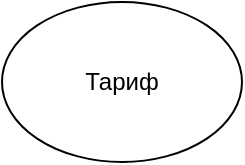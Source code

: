 <mxfile version="16.5.2" type="device"><diagram id="1f3E8NtZlr_bb0o1IzmP" name="task-1"><mxGraphModel dx="1718" dy="920" grid="1" gridSize="10" guides="1" tooltips="1" connect="1" arrows="1" fold="1" page="1" pageScale="1" pageWidth="827" pageHeight="1169" math="0" shadow="0"><root><mxCell id="0"/><mxCell id="1" parent="0"/><mxCell id="E9JY7JOvL2ZbIJHl5Lky-1" value="Тариф" style="ellipse;whiteSpace=wrap;html=1;" parent="1" vertex="1"><mxGeometry x="40" y="40" width="120" height="80" as="geometry"/></mxCell></root></mxGraphModel></diagram></mxfile>